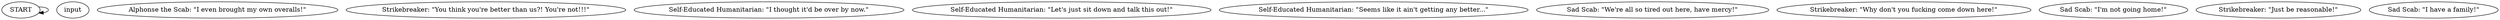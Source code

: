 # GATES / SCAB barks three
# a whole bunch of scabs barks for a third location
# ==================================================
digraph G {
	  0 [label="START"];
	  1 [label="input"];
	  2 [label="Alphonse the Scab: \"I even brought my own overalls!\""];
	  3 [label="Strikebreaker: \"You think you're better than us?! You're not!!!\""];
	  4 [label="Self-Educated Humanitarian: \"I thought it'd be over by now.\""];
	  5 [label="Self-Educated Humanitarian: \"Let's just sit down and talk this out!\""];
	  6 [label="Self-Educated Humanitarian: \"Seems like it ain't getting any better...\""];
	  7 [label="Sad Scab: \"We're all so tired out here, have mercy!\""];
	  8 [label="Strikebreaker: \"Why don't you fucking come down here!\""];
	  9 [label="Sad Scab: \"I'm not going home!\""];
	  10 [label="Strikebreaker: \"Just be reasonable!\""];
	  11 [label="Sad Scab: \"I have a family!\""];
	  0 -> 0
}

